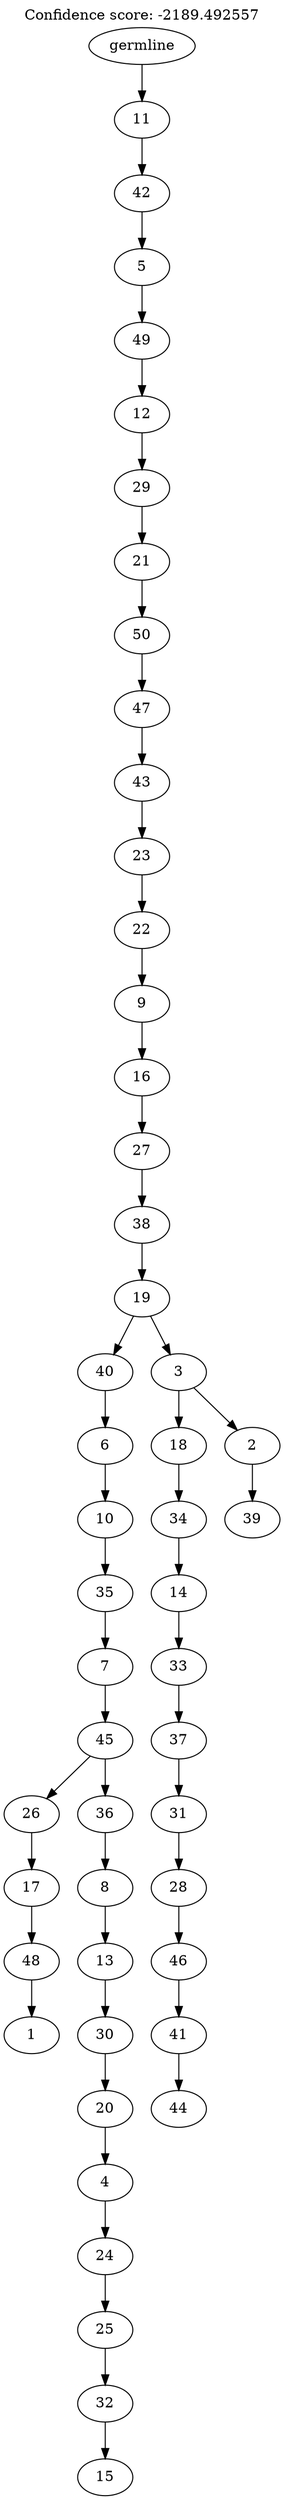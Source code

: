 digraph g {
	"49" -> "50";
	"50" [label="1"];
	"48" -> "49";
	"49" [label="48"];
	"47" -> "48";
	"48" [label="17"];
	"45" -> "46";
	"46" [label="15"];
	"44" -> "45";
	"45" [label="32"];
	"43" -> "44";
	"44" [label="25"];
	"42" -> "43";
	"43" [label="24"];
	"41" -> "42";
	"42" [label="4"];
	"40" -> "41";
	"41" [label="20"];
	"39" -> "40";
	"40" [label="30"];
	"38" -> "39";
	"39" [label="13"];
	"37" -> "38";
	"38" [label="8"];
	"36" -> "37";
	"37" [label="36"];
	"36" -> "47";
	"47" [label="26"];
	"35" -> "36";
	"36" [label="45"];
	"34" -> "35";
	"35" [label="7"];
	"33" -> "34";
	"34" [label="35"];
	"32" -> "33";
	"33" [label="10"];
	"31" -> "32";
	"32" [label="6"];
	"29" -> "30";
	"30" [label="44"];
	"28" -> "29";
	"29" [label="41"];
	"27" -> "28";
	"28" [label="46"];
	"26" -> "27";
	"27" [label="28"];
	"25" -> "26";
	"26" [label="31"];
	"24" -> "25";
	"25" [label="37"];
	"23" -> "24";
	"24" [label="33"];
	"22" -> "23";
	"23" [label="14"];
	"21" -> "22";
	"22" [label="34"];
	"19" -> "20";
	"20" [label="39"];
	"18" -> "19";
	"19" [label="2"];
	"18" -> "21";
	"21" [label="18"];
	"17" -> "18";
	"18" [label="3"];
	"17" -> "31";
	"31" [label="40"];
	"16" -> "17";
	"17" [label="19"];
	"15" -> "16";
	"16" [label="38"];
	"14" -> "15";
	"15" [label="27"];
	"13" -> "14";
	"14" [label="16"];
	"12" -> "13";
	"13" [label="9"];
	"11" -> "12";
	"12" [label="22"];
	"10" -> "11";
	"11" [label="23"];
	"9" -> "10";
	"10" [label="43"];
	"8" -> "9";
	"9" [label="47"];
	"7" -> "8";
	"8" [label="50"];
	"6" -> "7";
	"7" [label="21"];
	"5" -> "6";
	"6" [label="29"];
	"4" -> "5";
	"5" [label="12"];
	"3" -> "4";
	"4" [label="49"];
	"2" -> "3";
	"3" [label="5"];
	"1" -> "2";
	"2" [label="42"];
	"0" -> "1";
	"1" [label="11"];
	"0" [label="germline"];
	labelloc="t";
	label="Confidence score: -2189.492557";
}

